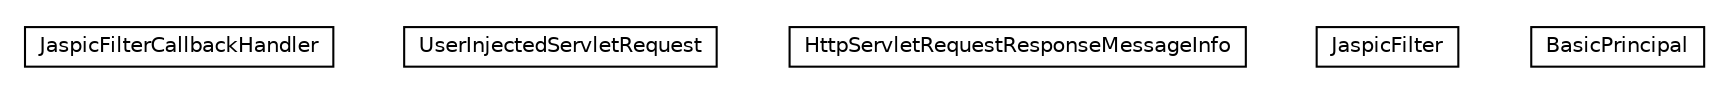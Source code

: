 #!/usr/local/bin/dot
#
# Class diagram 
# Generated by UMLGraph version R5_6-24-gf6e263 (http://www.umlgraph.org/)
#

digraph G {
	edge [fontname="Helvetica",fontsize=10,labelfontname="Helvetica",labelfontsize=10];
	node [fontname="Helvetica",fontsize=10,shape=plaintext];
	nodesep=0.25;
	ranksep=0.5;
	// net.trajano.auth.filter.JaspicFilterCallbackHandler
	c21 [label=<<table title="net.trajano.auth.filter.JaspicFilterCallbackHandler" border="0" cellborder="1" cellspacing="0" cellpadding="2" port="p" href="./JaspicFilterCallbackHandler.html">
		<tr><td><table border="0" cellspacing="0" cellpadding="1">
<tr><td align="center" balign="center"> JaspicFilterCallbackHandler </td></tr>
		</table></td></tr>
		</table>>, URL="./JaspicFilterCallbackHandler.html", fontname="Helvetica", fontcolor="black", fontsize=10.0];
	// net.trajano.auth.filter.UserInjectedServletRequest
	c22 [label=<<table title="net.trajano.auth.filter.UserInjectedServletRequest" border="0" cellborder="1" cellspacing="0" cellpadding="2" port="p" href="./UserInjectedServletRequest.html">
		<tr><td><table border="0" cellspacing="0" cellpadding="1">
<tr><td align="center" balign="center"> UserInjectedServletRequest </td></tr>
		</table></td></tr>
		</table>>, URL="./UserInjectedServletRequest.html", fontname="Helvetica", fontcolor="black", fontsize=10.0];
	// net.trajano.auth.filter.HttpServletRequestResponseMessageInfo
	c23 [label=<<table title="net.trajano.auth.filter.HttpServletRequestResponseMessageInfo" border="0" cellborder="1" cellspacing="0" cellpadding="2" port="p" href="./HttpServletRequestResponseMessageInfo.html">
		<tr><td><table border="0" cellspacing="0" cellpadding="1">
<tr><td align="center" balign="center"> HttpServletRequestResponseMessageInfo </td></tr>
		</table></td></tr>
		</table>>, URL="./HttpServletRequestResponseMessageInfo.html", fontname="Helvetica", fontcolor="black", fontsize=10.0];
	// net.trajano.auth.filter.JaspicFilter
	c24 [label=<<table title="net.trajano.auth.filter.JaspicFilter" border="0" cellborder="1" cellspacing="0" cellpadding="2" port="p" href="./JaspicFilter.html">
		<tr><td><table border="0" cellspacing="0" cellpadding="1">
<tr><td align="center" balign="center"> JaspicFilter </td></tr>
		</table></td></tr>
		</table>>, URL="./JaspicFilter.html", fontname="Helvetica", fontcolor="black", fontsize=10.0];
	// net.trajano.auth.filter.BasicPrincipal
	c25 [label=<<table title="net.trajano.auth.filter.BasicPrincipal" border="0" cellborder="1" cellspacing="0" cellpadding="2" port="p" href="./BasicPrincipal.html">
		<tr><td><table border="0" cellspacing="0" cellpadding="1">
<tr><td align="center" balign="center"> BasicPrincipal </td></tr>
		</table></td></tr>
		</table>>, URL="./BasicPrincipal.html", fontname="Helvetica", fontcolor="black", fontsize=10.0];
}

